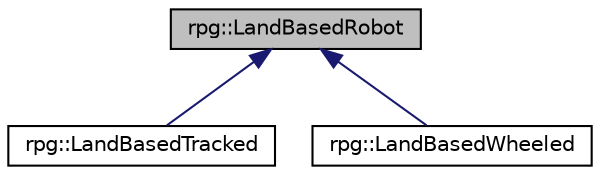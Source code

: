digraph "rpg::LandBasedRobot"
{
 // LATEX_PDF_SIZE
  edge [fontname="Helvetica",fontsize="10",labelfontname="Helvetica",labelfontsize="10"];
  node [fontname="Helvetica",fontsize="10",shape=record];
  Node1 [label="rpg::LandBasedRobot",height=0.2,width=0.4,color="black", fillcolor="grey75", style="filled", fontcolor="black",tooltip="This is an abstract class containing attributes and methods for landbased navigation and handling of ..."];
  Node1 -> Node2 [dir="back",color="midnightblue",fontsize="10",style="solid",fontname="Helvetica"];
  Node2 [label="rpg::LandBasedTracked",height=0.2,width=0.4,color="black", fillcolor="white", style="filled",URL="$d1/d3d/classrpg_1_1_land_based_tracked.html",tooltip="This is a concrete class containing attributes and methods for landbased tracked navigation and handl..."];
  Node1 -> Node3 [dir="back",color="midnightblue",fontsize="10",style="solid",fontname="Helvetica"];
  Node3 [label="rpg::LandBasedWheeled",height=0.2,width=0.4,color="black", fillcolor="white", style="filled",URL="$d3/d9f/classrpg_1_1_land_based_wheeled.html",tooltip="This is a concrete class containing attributes and methods for landbased wheeled navigation and handl..."];
}
